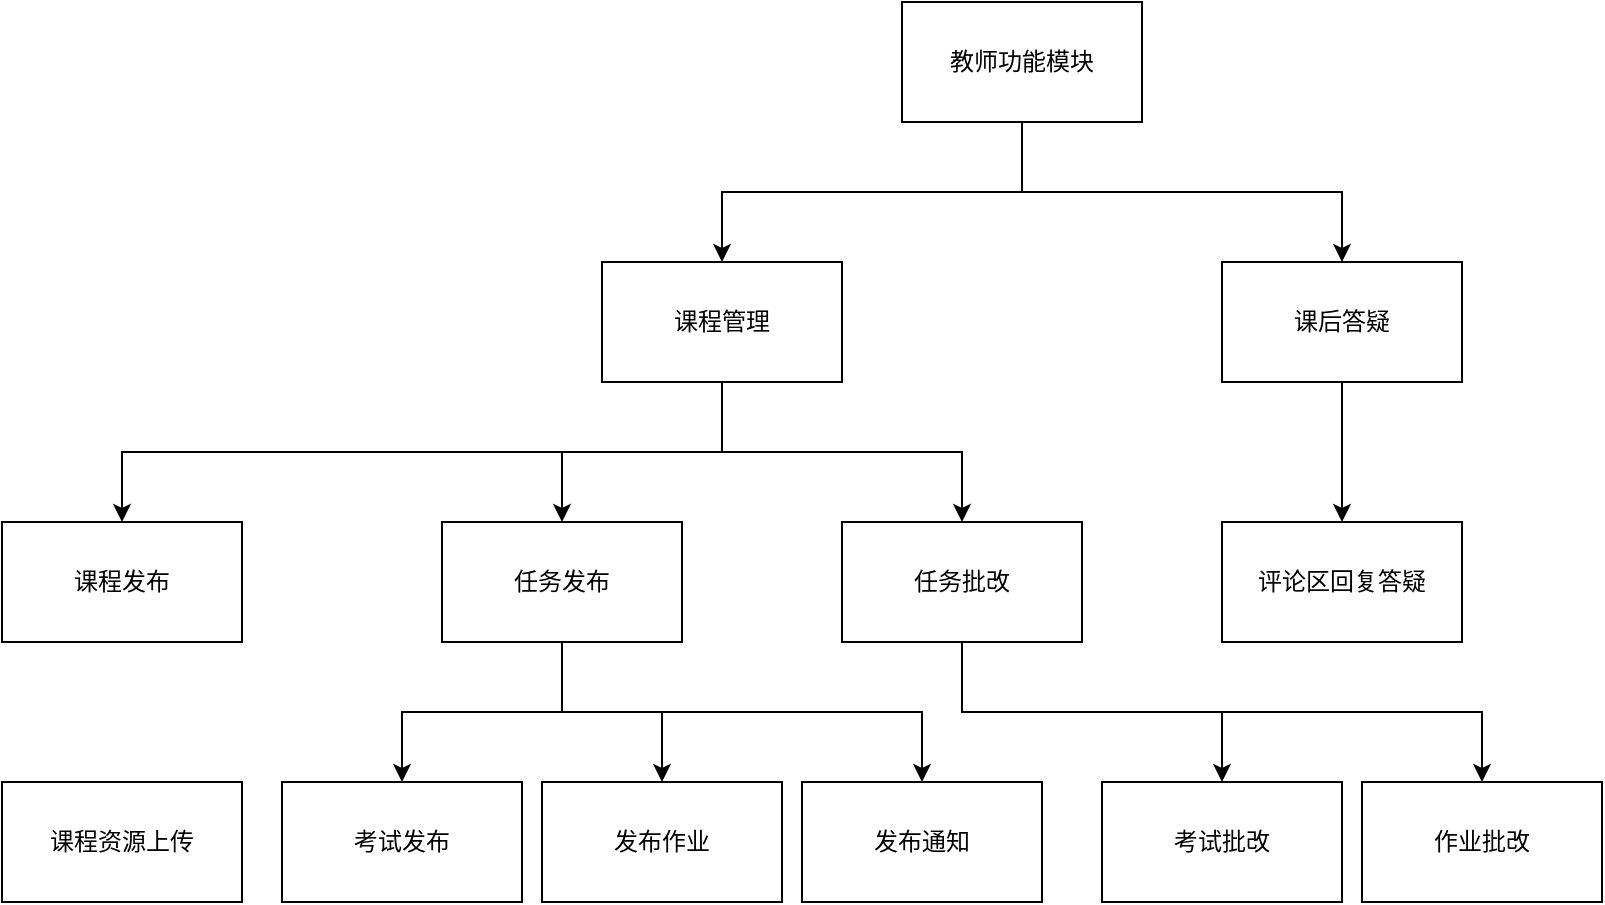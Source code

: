 <mxfile version="21.3.4" type="github">
  <diagram name="第 1 页" id="jQK_BMHHEw9vrDmMg4vz">
    <mxGraphModel dx="1050" dy="541" grid="1" gridSize="10" guides="1" tooltips="1" connect="1" arrows="1" fold="1" page="1" pageScale="1" pageWidth="3300" pageHeight="4681" math="0" shadow="0">
      <root>
        <mxCell id="0" />
        <mxCell id="1" parent="0" />
        <mxCell id="dpEzo3avSsQfXPYqwDW7-4" style="edgeStyle=orthogonalEdgeStyle;rounded=0;orthogonalLoop=1;jettySize=auto;html=1;exitX=0.5;exitY=1;exitDx=0;exitDy=0;entryX=0.5;entryY=0;entryDx=0;entryDy=0;" parent="1" source="dpEzo3avSsQfXPYqwDW7-1" target="dpEzo3avSsQfXPYqwDW7-2" edge="1">
          <mxGeometry relative="1" as="geometry" />
        </mxCell>
        <mxCell id="dpEzo3avSsQfXPYqwDW7-5" style="edgeStyle=orthogonalEdgeStyle;rounded=0;orthogonalLoop=1;jettySize=auto;html=1;exitX=0.5;exitY=1;exitDx=0;exitDy=0;" parent="1" source="dpEzo3avSsQfXPYqwDW7-1" target="dpEzo3avSsQfXPYqwDW7-3" edge="1">
          <mxGeometry relative="1" as="geometry" />
        </mxCell>
        <mxCell id="dpEzo3avSsQfXPYqwDW7-1" value="教师功能模块" style="rounded=0;whiteSpace=wrap;html=1;" parent="1" vertex="1">
          <mxGeometry x="480" y="60" width="120" height="60" as="geometry" />
        </mxCell>
        <mxCell id="HqISVrhDIxECl1DmoCtg-1" style="edgeStyle=orthogonalEdgeStyle;rounded=0;orthogonalLoop=1;jettySize=auto;html=1;exitX=0.5;exitY=1;exitDx=0;exitDy=0;entryX=0.5;entryY=0;entryDx=0;entryDy=0;" edge="1" parent="1" source="dpEzo3avSsQfXPYqwDW7-2" target="dpEzo3avSsQfXPYqwDW7-6">
          <mxGeometry relative="1" as="geometry" />
        </mxCell>
        <mxCell id="HqISVrhDIxECl1DmoCtg-5" style="edgeStyle=orthogonalEdgeStyle;rounded=0;orthogonalLoop=1;jettySize=auto;html=1;exitX=0.5;exitY=1;exitDx=0;exitDy=0;entryX=0.5;entryY=0;entryDx=0;entryDy=0;" edge="1" parent="1" source="dpEzo3avSsQfXPYqwDW7-2" target="HqISVrhDIxECl1DmoCtg-3">
          <mxGeometry relative="1" as="geometry" />
        </mxCell>
        <mxCell id="HqISVrhDIxECl1DmoCtg-6" style="edgeStyle=orthogonalEdgeStyle;rounded=0;orthogonalLoop=1;jettySize=auto;html=1;exitX=0.5;exitY=1;exitDx=0;exitDy=0;entryX=0.5;entryY=0;entryDx=0;entryDy=0;" edge="1" parent="1" source="dpEzo3avSsQfXPYqwDW7-2" target="HqISVrhDIxECl1DmoCtg-4">
          <mxGeometry relative="1" as="geometry" />
        </mxCell>
        <mxCell id="dpEzo3avSsQfXPYqwDW7-2" value="课程管理" style="rounded=0;whiteSpace=wrap;html=1;" parent="1" vertex="1">
          <mxGeometry x="330" y="190" width="120" height="60" as="geometry" />
        </mxCell>
        <mxCell id="HqISVrhDIxECl1DmoCtg-12" style="edgeStyle=orthogonalEdgeStyle;rounded=0;orthogonalLoop=1;jettySize=auto;html=1;exitX=0.5;exitY=1;exitDx=0;exitDy=0;entryX=0.5;entryY=0;entryDx=0;entryDy=0;" edge="1" parent="1" source="dpEzo3avSsQfXPYqwDW7-3" target="HqISVrhDIxECl1DmoCtg-2">
          <mxGeometry relative="1" as="geometry" />
        </mxCell>
        <mxCell id="dpEzo3avSsQfXPYqwDW7-3" value="课后答疑" style="rounded=0;whiteSpace=wrap;html=1;" parent="1" vertex="1">
          <mxGeometry x="640" y="190" width="120" height="60" as="geometry" />
        </mxCell>
        <mxCell id="dpEzo3avSsQfXPYqwDW7-6" value="课程发布" style="rounded=0;whiteSpace=wrap;html=1;" parent="1" vertex="1">
          <mxGeometry x="30" y="320" width="120" height="60" as="geometry" />
        </mxCell>
        <mxCell id="dpEzo3avSsQfXPYqwDW7-7" value="课程资源上传" style="rounded=0;whiteSpace=wrap;html=1;" parent="1" vertex="1">
          <mxGeometry x="30" y="450" width="120" height="60" as="geometry" />
        </mxCell>
        <mxCell id="dpEzo3avSsQfXPYqwDW7-8" value="考试发布" style="rounded=0;whiteSpace=wrap;html=1;" parent="1" vertex="1">
          <mxGeometry x="170" y="450" width="120" height="60" as="geometry" />
        </mxCell>
        <mxCell id="dpEzo3avSsQfXPYqwDW7-9" value="发布作业" style="rounded=0;whiteSpace=wrap;html=1;" parent="1" vertex="1">
          <mxGeometry x="300" y="450" width="120" height="60" as="geometry" />
        </mxCell>
        <mxCell id="dpEzo3avSsQfXPYqwDW7-10" value="发布通知" style="rounded=0;whiteSpace=wrap;html=1;" parent="1" vertex="1">
          <mxGeometry x="430" y="450" width="120" height="60" as="geometry" />
        </mxCell>
        <mxCell id="dpEzo3avSsQfXPYqwDW7-11" value="作业批改" style="rounded=0;whiteSpace=wrap;html=1;" parent="1" vertex="1">
          <mxGeometry x="710" y="450" width="120" height="60" as="geometry" />
        </mxCell>
        <mxCell id="dpEzo3avSsQfXPYqwDW7-12" value="考试批改" style="rounded=0;whiteSpace=wrap;html=1;" parent="1" vertex="1">
          <mxGeometry x="580" y="450" width="120" height="60" as="geometry" />
        </mxCell>
        <mxCell id="HqISVrhDIxECl1DmoCtg-2" value="评论区回复答疑" style="rounded=0;whiteSpace=wrap;html=1;" vertex="1" parent="1">
          <mxGeometry x="640" y="320" width="120" height="60" as="geometry" />
        </mxCell>
        <mxCell id="HqISVrhDIxECl1DmoCtg-7" style="edgeStyle=orthogonalEdgeStyle;rounded=0;orthogonalLoop=1;jettySize=auto;html=1;exitX=0.5;exitY=1;exitDx=0;exitDy=0;" edge="1" parent="1" source="HqISVrhDIxECl1DmoCtg-3" target="dpEzo3avSsQfXPYqwDW7-8">
          <mxGeometry relative="1" as="geometry" />
        </mxCell>
        <mxCell id="HqISVrhDIxECl1DmoCtg-8" style="edgeStyle=orthogonalEdgeStyle;rounded=0;orthogonalLoop=1;jettySize=auto;html=1;exitX=0.5;exitY=1;exitDx=0;exitDy=0;" edge="1" parent="1" source="HqISVrhDIxECl1DmoCtg-3" target="dpEzo3avSsQfXPYqwDW7-9">
          <mxGeometry relative="1" as="geometry" />
        </mxCell>
        <mxCell id="HqISVrhDIxECl1DmoCtg-9" style="edgeStyle=orthogonalEdgeStyle;rounded=0;orthogonalLoop=1;jettySize=auto;html=1;exitX=0.5;exitY=1;exitDx=0;exitDy=0;entryX=0.5;entryY=0;entryDx=0;entryDy=0;" edge="1" parent="1" source="HqISVrhDIxECl1DmoCtg-3" target="dpEzo3avSsQfXPYqwDW7-10">
          <mxGeometry relative="1" as="geometry" />
        </mxCell>
        <mxCell id="HqISVrhDIxECl1DmoCtg-3" value="任务发布" style="rounded=0;whiteSpace=wrap;html=1;" vertex="1" parent="1">
          <mxGeometry x="250" y="320" width="120" height="60" as="geometry" />
        </mxCell>
        <mxCell id="HqISVrhDIxECl1DmoCtg-10" style="edgeStyle=orthogonalEdgeStyle;rounded=0;orthogonalLoop=1;jettySize=auto;html=1;exitX=0.5;exitY=1;exitDx=0;exitDy=0;" edge="1" parent="1" source="HqISVrhDIxECl1DmoCtg-4" target="dpEzo3avSsQfXPYqwDW7-12">
          <mxGeometry relative="1" as="geometry" />
        </mxCell>
        <mxCell id="HqISVrhDIxECl1DmoCtg-11" style="edgeStyle=orthogonalEdgeStyle;rounded=0;orthogonalLoop=1;jettySize=auto;html=1;exitX=0.5;exitY=1;exitDx=0;exitDy=0;" edge="1" parent="1" source="HqISVrhDIxECl1DmoCtg-4" target="dpEzo3avSsQfXPYqwDW7-11">
          <mxGeometry relative="1" as="geometry" />
        </mxCell>
        <mxCell id="HqISVrhDIxECl1DmoCtg-4" value="任务批改" style="rounded=0;whiteSpace=wrap;html=1;" vertex="1" parent="1">
          <mxGeometry x="450" y="320" width="120" height="60" as="geometry" />
        </mxCell>
      </root>
    </mxGraphModel>
  </diagram>
</mxfile>
